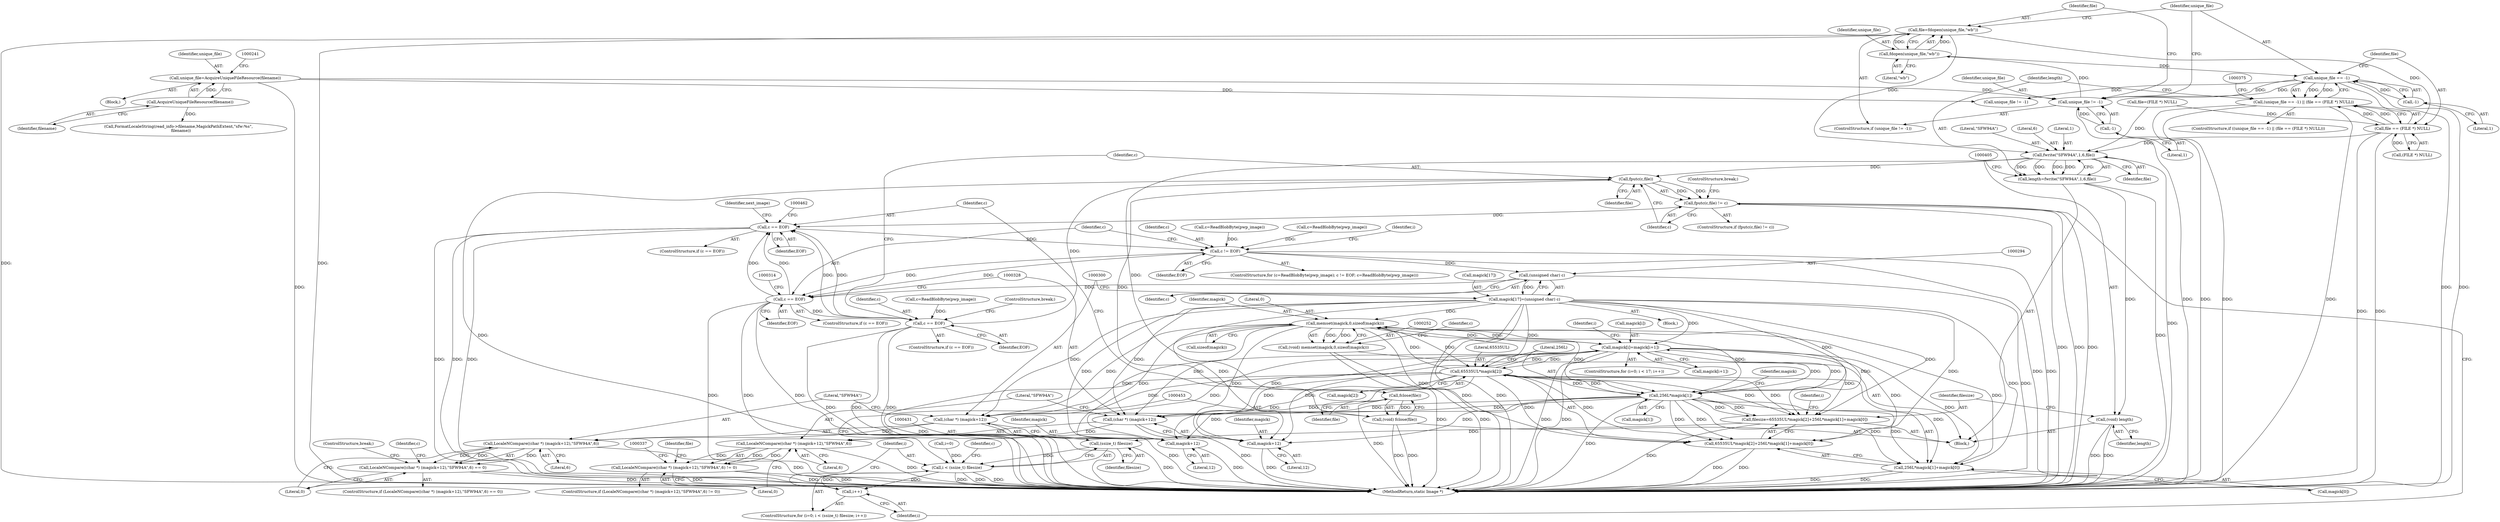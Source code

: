 digraph "0_ImageMagick_6b6bff054d569a77973f2140c0e86366e6168a6c_2@API" {
"1000357" [label="(Call,file=fdopen(unique_file,\"wb\"))"];
"1000359" [label="(Call,fdopen(unique_file,\"wb\"))"];
"1000353" [label="(Call,unique_file != -1)"];
"1000364" [label="(Call,unique_file == -1)"];
"1000366" [label="(Call,-1)"];
"1000236" [label="(Call,unique_file=AcquireUniqueFileResource(filename))"];
"1000238" [label="(Call,AcquireUniqueFileResource(filename))"];
"1000355" [label="(Call,-1)"];
"1000368" [label="(Call,file == (FILE *) NULL)"];
"1000363" [label="(Call,(unique_file == -1) || (file == (FILE *) NULL))"];
"1000399" [label="(Call,fwrite(\"SFW94A\",1,6,file))"];
"1000397" [label="(Call,length=fwrite(\"SFW94A\",1,6,file))"];
"1000404" [label="(Call,(void) length)"];
"1000447" [label="(Call,fputc(c,file))"];
"1000446" [label="(Call,fputc(c,file) != c)"];
"1000457" [label="(Call,c == EOF)"];
"1000263" [label="(Call,c != EOF)"];
"1000293" [label="(Call,(unsigned char) c)"];
"1000289" [label="(Call,magick[17]=(unsigned char) c)"];
"1000253" [label="(Call,memset(magick,0,sizeof(magick)))"];
"1000251" [label="(Call,(void) memset(magick,0,sizeof(magick)))"];
"1000280" [label="(Call,magick[i]=magick[i+1])"];
"1000299" [label="(Call,(char *) (magick+12))"];
"1000298" [label="(Call,LocaleNCompare((char *) (magick+12),\"SFW94A\",6))"];
"1000297" [label="(Call,LocaleNCompare((char *) (magick+12),\"SFW94A\",6) == 0)"];
"1000301" [label="(Call,magick+12)"];
"1000327" [label="(Call,(char *) (magick+12))"];
"1000326" [label="(Call,LocaleNCompare((char *) (magick+12),\"SFW94A\",6))"];
"1000325" [label="(Call,LocaleNCompare((char *) (magick+12),\"SFW94A\",6) != 0)"];
"1000329" [label="(Call,magick+12)"];
"1000407" [label="(Call,filesize=65535UL*magick[2]+256L*magick[1]+magick[0])"];
"1000430" [label="(Call,(ssize_t) filesize)"];
"1000428" [label="(Call,i < (ssize_t) filesize)"];
"1000433" [label="(Call,i++)"];
"1000410" [label="(Call,65535UL*magick[2])"];
"1000409" [label="(Call,65535UL*magick[2]+256L*magick[1]+magick[0])"];
"1000416" [label="(Call,256L*magick[1])"];
"1000415" [label="(Call,256L*magick[1]+magick[0])"];
"1000309" [label="(Call,c == EOF)"];
"1000441" [label="(Call,c == EOF)"];
"1000454" [label="(Call,fclose(file))"];
"1000452" [label="(Call,(void) fclose(file))"];
"1000334" [label="(Literal,0)"];
"1000441" [label="(Call,c == EOF)"];
"1000457" [label="(Call,c == EOF)"];
"1000253" [label="(Call,memset(magick,0,sizeof(magick)))"];
"1000264" [label="(Identifier,c)"];
"1000251" [label="(Call,(void) memset(magick,0,sizeof(magick)))"];
"1000454" [label="(Call,fclose(file))"];
"1000293" [label="(Call,(unsigned char) c)"];
"1000436" [label="(Call,c=ReadBlobByte(pwp_image))"];
"1000325" [label="(Call,LocaleNCompare((char *) (magick+12),\"SFW94A\",6) != 0)"];
"1000298" [label="(Call,LocaleNCompare((char *) (magick+12),\"SFW94A\",6))"];
"1000422" [label="(Identifier,magick)"];
"1000418" [label="(Call,magick[1])"];
"1000402" [label="(Literal,6)"];
"1000358" [label="(Identifier,file)"];
"1000333" [label="(Literal,6)"];
"1000578" [label="(Call,unique_file != -1)"];
"1000263" [label="(Call,c != EOF)"];
"1000324" [label="(ControlStructure,if (LocaleNCompare((char *) (magick+12),\"SFW94A\",6) != 0))"];
"1000448" [label="(Identifier,c)"];
"1000296" [label="(ControlStructure,if (LocaleNCompare((char *) (magick+12),\"SFW94A\",6) == 0))"];
"1000404" [label="(Call,(void) length)"];
"1000289" [label="(Call,magick[17]=(unsigned char) c)"];
"1000270" [label="(Block,)"];
"1000302" [label="(Identifier,magick)"];
"1000284" [label="(Call,magick[i+1])"];
"1000458" [label="(Identifier,c)"];
"1000332" [label="(Literal,\"SFW94A\")"];
"1000444" [label="(ControlStructure,break;)"];
"1000361" [label="(Literal,\"wb\")"];
"1000397" [label="(Call,length=fwrite(\"SFW94A\",1,6,file))"];
"1000331" [label="(Literal,12)"];
"1000250" [label="(Block,)"];
"1000290" [label="(Call,magick[17])"];
"1000635" [label="(MethodReturn,static Image *)"];
"1000357" [label="(Call,file=fdopen(unique_file,\"wb\"))"];
"1000306" [label="(Literal,0)"];
"1000369" [label="(Identifier,file)"];
"1000297" [label="(Call,LocaleNCompare((char *) (magick+12),\"SFW94A\",6) == 0)"];
"1000311" [label="(Identifier,EOF)"];
"1000432" [label="(Identifier,filesize)"];
"1000368" [label="(Call,file == (FILE *) NULL)"];
"1000451" [label="(ControlStructure,break;)"];
"1000366" [label="(Call,-1)"];
"1000398" [label="(Identifier,length)"];
"1000401" [label="(Literal,1)"];
"1000450" [label="(Identifier,c)"];
"1000280" [label="(Call,magick[i]=magick[i+1])"];
"1000352" [label="(ControlStructure,if (unique_file != -1))"];
"1000301" [label="(Call,magick+12)"];
"1000354" [label="(Identifier,unique_file)"];
"1000370" [label="(Call,(FILE *) NULL)"];
"1000299" [label="(Call,(char *) (magick+12))"];
"1000428" [label="(Call,i < (ssize_t) filesize)"];
"1000416" [label="(Call,256L*magick[1])"];
"1000259" [label="(Call,c=ReadBlobByte(pwp_image))"];
"1000305" [label="(Literal,6)"];
"1000445" [label="(ControlStructure,if (fputc(c,file) != c))"];
"1000353" [label="(Call,unique_file != -1)"];
"1000367" [label="(Literal,1)"];
"1000255" [label="(Literal,0)"];
"1000267" [label="(Identifier,c)"];
"1000271" [label="(ControlStructure,for (i=0; i < 17; i++))"];
"1000440" [label="(ControlStructure,if (c == EOF))"];
"1000426" [label="(Identifier,i)"];
"1000473" [label="(Identifier,next_image)"];
"1000310" [label="(Identifier,c)"];
"1000254" [label="(Identifier,magick)"];
"1000295" [label="(Identifier,c)"];
"1000307" [label="(ControlStructure,break;)"];
"1000412" [label="(Call,magick[2])"];
"1000266" [label="(Call,c=ReadBlobByte(pwp_image))"];
"1000363" [label="(Call,(unique_file == -1) || (file == (FILE *) NULL))"];
"1000273" [label="(Identifier,i)"];
"1000281" [label="(Call,magick[i])"];
"1000434" [label="(Identifier,i)"];
"1000326" [label="(Call,LocaleNCompare((char *) (magick+12),\"SFW94A\",6))"];
"1000303" [label="(Literal,12)"];
"1000237" [label="(Identifier,unique_file)"];
"1000446" [label="(Call,fputc(c,file) != c)"];
"1000260" [label="(Identifier,c)"];
"1000242" [label="(Call,FormatLocaleString(read_info->filename,MagickPathExtent,\"sfw:%s\",\n    filename))"];
"1000456" [label="(ControlStructure,if (c == EOF))"];
"1000308" [label="(ControlStructure,if (c == EOF))"];
"1000355" [label="(Call,-1)"];
"1000430" [label="(Call,(ssize_t) filesize)"];
"1000417" [label="(Literal,256L)"];
"1000327" [label="(Call,(char *) (magick+12))"];
"1000425" [label="(Call,i=0)"];
"1000348" [label="(Identifier,file)"];
"1000452" [label="(Call,(void) fclose(file))"];
"1000360" [label="(Identifier,unique_file)"];
"1000239" [label="(Identifier,filename)"];
"1000409" [label="(Call,65535UL*magick[2]+256L*magick[1]+magick[0])"];
"1000459" [label="(Identifier,EOF)"];
"1000347" [label="(Call,file=(FILE *) NULL)"];
"1000362" [label="(ControlStructure,if ((unique_file == -1) || (file == (FILE *) NULL)))"];
"1000424" [label="(ControlStructure,for (i=0; i < (ssize_t) filesize; i++))"];
"1000403" [label="(Identifier,file)"];
"1000443" [label="(Identifier,EOF)"];
"1000406" [label="(Identifier,length)"];
"1000359" [label="(Call,fdopen(unique_file,\"wb\"))"];
"1000265" [label="(Identifier,EOF)"];
"1000447" [label="(Call,fputc(c,file))"];
"1000455" [label="(Identifier,file)"];
"1000408" [label="(Identifier,filesize)"];
"1000106" [label="(Block,)"];
"1000400" [label="(Literal,\"SFW94A\")"];
"1000437" [label="(Identifier,c)"];
"1000356" [label="(Literal,1)"];
"1000258" [label="(ControlStructure,for (c=ReadBlobByte(pwp_image); c != EOF; c=ReadBlobByte(pwp_image)))"];
"1000364" [label="(Call,unique_file == -1)"];
"1000256" [label="(Call,sizeof(magick))"];
"1000399" [label="(Call,fwrite(\"SFW94A\",1,6,file))"];
"1000411" [label="(Literal,65535UL)"];
"1000433" [label="(Call,i++)"];
"1000442" [label="(Identifier,c)"];
"1000410" [label="(Call,65535UL*magick[2])"];
"1000236" [label="(Call,unique_file=AcquireUniqueFileResource(filename))"];
"1000407" [label="(Call,filesize=65535UL*magick[2]+256L*magick[1]+magick[0])"];
"1000429" [label="(Identifier,i)"];
"1000415" [label="(Call,256L*magick[1]+magick[0])"];
"1000304" [label="(Literal,\"SFW94A\")"];
"1000421" [label="(Call,magick[0])"];
"1000329" [label="(Call,magick+12)"];
"1000365" [label="(Identifier,unique_file)"];
"1000330" [label="(Identifier,magick)"];
"1000238" [label="(Call,AcquireUniqueFileResource(filename))"];
"1000449" [label="(Identifier,file)"];
"1000279" [label="(Identifier,i)"];
"1000309" [label="(Call,c == EOF)"];
"1000357" -> "1000352"  [label="AST: "];
"1000357" -> "1000359"  [label="CFG: "];
"1000358" -> "1000357"  [label="AST: "];
"1000359" -> "1000357"  [label="AST: "];
"1000365" -> "1000357"  [label="CFG: "];
"1000357" -> "1000635"  [label="DDG: "];
"1000357" -> "1000635"  [label="DDG: "];
"1000359" -> "1000357"  [label="DDG: "];
"1000359" -> "1000357"  [label="DDG: "];
"1000357" -> "1000368"  [label="DDG: "];
"1000357" -> "1000399"  [label="DDG: "];
"1000359" -> "1000361"  [label="CFG: "];
"1000360" -> "1000359"  [label="AST: "];
"1000361" -> "1000359"  [label="AST: "];
"1000353" -> "1000359"  [label="DDG: "];
"1000359" -> "1000364"  [label="DDG: "];
"1000353" -> "1000352"  [label="AST: "];
"1000353" -> "1000355"  [label="CFG: "];
"1000354" -> "1000353"  [label="AST: "];
"1000355" -> "1000353"  [label="AST: "];
"1000358" -> "1000353"  [label="CFG: "];
"1000365" -> "1000353"  [label="CFG: "];
"1000353" -> "1000635"  [label="DDG: "];
"1000364" -> "1000353"  [label="DDG: "];
"1000236" -> "1000353"  [label="DDG: "];
"1000355" -> "1000353"  [label="DDG: "];
"1000353" -> "1000364"  [label="DDG: "];
"1000364" -> "1000363"  [label="AST: "];
"1000364" -> "1000366"  [label="CFG: "];
"1000365" -> "1000364"  [label="AST: "];
"1000366" -> "1000364"  [label="AST: "];
"1000369" -> "1000364"  [label="CFG: "];
"1000363" -> "1000364"  [label="CFG: "];
"1000364" -> "1000635"  [label="DDG: "];
"1000364" -> "1000635"  [label="DDG: "];
"1000364" -> "1000363"  [label="DDG: "];
"1000364" -> "1000363"  [label="DDG: "];
"1000366" -> "1000364"  [label="DDG: "];
"1000364" -> "1000578"  [label="DDG: "];
"1000366" -> "1000367"  [label="CFG: "];
"1000367" -> "1000366"  [label="AST: "];
"1000236" -> "1000106"  [label="AST: "];
"1000236" -> "1000238"  [label="CFG: "];
"1000237" -> "1000236"  [label="AST: "];
"1000238" -> "1000236"  [label="AST: "];
"1000241" -> "1000236"  [label="CFG: "];
"1000236" -> "1000635"  [label="DDG: "];
"1000238" -> "1000236"  [label="DDG: "];
"1000236" -> "1000578"  [label="DDG: "];
"1000238" -> "1000239"  [label="CFG: "];
"1000239" -> "1000238"  [label="AST: "];
"1000238" -> "1000242"  [label="DDG: "];
"1000355" -> "1000356"  [label="CFG: "];
"1000356" -> "1000355"  [label="AST: "];
"1000368" -> "1000363"  [label="AST: "];
"1000368" -> "1000370"  [label="CFG: "];
"1000369" -> "1000368"  [label="AST: "];
"1000370" -> "1000368"  [label="AST: "];
"1000363" -> "1000368"  [label="CFG: "];
"1000368" -> "1000635"  [label="DDG: "];
"1000368" -> "1000635"  [label="DDG: "];
"1000368" -> "1000363"  [label="DDG: "];
"1000368" -> "1000363"  [label="DDG: "];
"1000347" -> "1000368"  [label="DDG: "];
"1000370" -> "1000368"  [label="DDG: "];
"1000368" -> "1000399"  [label="DDG: "];
"1000363" -> "1000362"  [label="AST: "];
"1000375" -> "1000363"  [label="CFG: "];
"1000398" -> "1000363"  [label="CFG: "];
"1000363" -> "1000635"  [label="DDG: "];
"1000363" -> "1000635"  [label="DDG: "];
"1000363" -> "1000635"  [label="DDG: "];
"1000399" -> "1000397"  [label="AST: "];
"1000399" -> "1000403"  [label="CFG: "];
"1000400" -> "1000399"  [label="AST: "];
"1000401" -> "1000399"  [label="AST: "];
"1000402" -> "1000399"  [label="AST: "];
"1000403" -> "1000399"  [label="AST: "];
"1000397" -> "1000399"  [label="CFG: "];
"1000399" -> "1000635"  [label="DDG: "];
"1000399" -> "1000397"  [label="DDG: "];
"1000399" -> "1000397"  [label="DDG: "];
"1000399" -> "1000397"  [label="DDG: "];
"1000399" -> "1000397"  [label="DDG: "];
"1000347" -> "1000399"  [label="DDG: "];
"1000399" -> "1000447"  [label="DDG: "];
"1000399" -> "1000454"  [label="DDG: "];
"1000397" -> "1000250"  [label="AST: "];
"1000398" -> "1000397"  [label="AST: "];
"1000405" -> "1000397"  [label="CFG: "];
"1000397" -> "1000635"  [label="DDG: "];
"1000397" -> "1000404"  [label="DDG: "];
"1000404" -> "1000250"  [label="AST: "];
"1000404" -> "1000406"  [label="CFG: "];
"1000405" -> "1000404"  [label="AST: "];
"1000406" -> "1000404"  [label="AST: "];
"1000408" -> "1000404"  [label="CFG: "];
"1000404" -> "1000635"  [label="DDG: "];
"1000404" -> "1000635"  [label="DDG: "];
"1000447" -> "1000446"  [label="AST: "];
"1000447" -> "1000449"  [label="CFG: "];
"1000448" -> "1000447"  [label="AST: "];
"1000449" -> "1000447"  [label="AST: "];
"1000450" -> "1000447"  [label="CFG: "];
"1000447" -> "1000635"  [label="DDG: "];
"1000447" -> "1000446"  [label="DDG: "];
"1000447" -> "1000446"  [label="DDG: "];
"1000441" -> "1000447"  [label="DDG: "];
"1000447" -> "1000454"  [label="DDG: "];
"1000446" -> "1000445"  [label="AST: "];
"1000446" -> "1000450"  [label="CFG: "];
"1000450" -> "1000446"  [label="AST: "];
"1000451" -> "1000446"  [label="CFG: "];
"1000434" -> "1000446"  [label="CFG: "];
"1000446" -> "1000635"  [label="DDG: "];
"1000446" -> "1000635"  [label="DDG: "];
"1000446" -> "1000635"  [label="DDG: "];
"1000446" -> "1000457"  [label="DDG: "];
"1000457" -> "1000456"  [label="AST: "];
"1000457" -> "1000459"  [label="CFG: "];
"1000458" -> "1000457"  [label="AST: "];
"1000459" -> "1000457"  [label="AST: "];
"1000462" -> "1000457"  [label="CFG: "];
"1000473" -> "1000457"  [label="CFG: "];
"1000457" -> "1000635"  [label="DDG: "];
"1000457" -> "1000635"  [label="DDG: "];
"1000457" -> "1000635"  [label="DDG: "];
"1000457" -> "1000263"  [label="DDG: "];
"1000309" -> "1000457"  [label="DDG: "];
"1000309" -> "1000457"  [label="DDG: "];
"1000441" -> "1000457"  [label="DDG: "];
"1000441" -> "1000457"  [label="DDG: "];
"1000263" -> "1000258"  [label="AST: "];
"1000263" -> "1000265"  [label="CFG: "];
"1000264" -> "1000263"  [label="AST: "];
"1000265" -> "1000263"  [label="AST: "];
"1000273" -> "1000263"  [label="CFG: "];
"1000310" -> "1000263"  [label="CFG: "];
"1000263" -> "1000635"  [label="DDG: "];
"1000263" -> "1000635"  [label="DDG: "];
"1000259" -> "1000263"  [label="DDG: "];
"1000266" -> "1000263"  [label="DDG: "];
"1000263" -> "1000293"  [label="DDG: "];
"1000263" -> "1000309"  [label="DDG: "];
"1000263" -> "1000309"  [label="DDG: "];
"1000293" -> "1000289"  [label="AST: "];
"1000293" -> "1000295"  [label="CFG: "];
"1000294" -> "1000293"  [label="AST: "];
"1000295" -> "1000293"  [label="AST: "];
"1000289" -> "1000293"  [label="CFG: "];
"1000293" -> "1000635"  [label="DDG: "];
"1000293" -> "1000289"  [label="DDG: "];
"1000293" -> "1000309"  [label="DDG: "];
"1000289" -> "1000270"  [label="AST: "];
"1000290" -> "1000289"  [label="AST: "];
"1000300" -> "1000289"  [label="CFG: "];
"1000289" -> "1000635"  [label="DDG: "];
"1000289" -> "1000635"  [label="DDG: "];
"1000289" -> "1000253"  [label="DDG: "];
"1000289" -> "1000280"  [label="DDG: "];
"1000289" -> "1000299"  [label="DDG: "];
"1000289" -> "1000301"  [label="DDG: "];
"1000289" -> "1000327"  [label="DDG: "];
"1000289" -> "1000329"  [label="DDG: "];
"1000289" -> "1000407"  [label="DDG: "];
"1000289" -> "1000410"  [label="DDG: "];
"1000289" -> "1000409"  [label="DDG: "];
"1000289" -> "1000416"  [label="DDG: "];
"1000289" -> "1000415"  [label="DDG: "];
"1000253" -> "1000251"  [label="AST: "];
"1000253" -> "1000256"  [label="CFG: "];
"1000254" -> "1000253"  [label="AST: "];
"1000255" -> "1000253"  [label="AST: "];
"1000256" -> "1000253"  [label="AST: "];
"1000251" -> "1000253"  [label="CFG: "];
"1000253" -> "1000251"  [label="DDG: "];
"1000253" -> "1000251"  [label="DDG: "];
"1000410" -> "1000253"  [label="DDG: "];
"1000416" -> "1000253"  [label="DDG: "];
"1000280" -> "1000253"  [label="DDG: "];
"1000253" -> "1000280"  [label="DDG: "];
"1000253" -> "1000299"  [label="DDG: "];
"1000253" -> "1000301"  [label="DDG: "];
"1000253" -> "1000327"  [label="DDG: "];
"1000253" -> "1000329"  [label="DDG: "];
"1000253" -> "1000407"  [label="DDG: "];
"1000253" -> "1000410"  [label="DDG: "];
"1000253" -> "1000409"  [label="DDG: "];
"1000253" -> "1000416"  [label="DDG: "];
"1000253" -> "1000415"  [label="DDG: "];
"1000251" -> "1000250"  [label="AST: "];
"1000252" -> "1000251"  [label="AST: "];
"1000260" -> "1000251"  [label="CFG: "];
"1000251" -> "1000635"  [label="DDG: "];
"1000251" -> "1000635"  [label="DDG: "];
"1000280" -> "1000271"  [label="AST: "];
"1000280" -> "1000284"  [label="CFG: "];
"1000281" -> "1000280"  [label="AST: "];
"1000284" -> "1000280"  [label="AST: "];
"1000279" -> "1000280"  [label="CFG: "];
"1000280" -> "1000635"  [label="DDG: "];
"1000280" -> "1000635"  [label="DDG: "];
"1000410" -> "1000280"  [label="DDG: "];
"1000416" -> "1000280"  [label="DDG: "];
"1000280" -> "1000299"  [label="DDG: "];
"1000280" -> "1000301"  [label="DDG: "];
"1000280" -> "1000327"  [label="DDG: "];
"1000280" -> "1000329"  [label="DDG: "];
"1000280" -> "1000407"  [label="DDG: "];
"1000280" -> "1000410"  [label="DDG: "];
"1000280" -> "1000409"  [label="DDG: "];
"1000280" -> "1000416"  [label="DDG: "];
"1000280" -> "1000415"  [label="DDG: "];
"1000299" -> "1000298"  [label="AST: "];
"1000299" -> "1000301"  [label="CFG: "];
"1000300" -> "1000299"  [label="AST: "];
"1000301" -> "1000299"  [label="AST: "];
"1000304" -> "1000299"  [label="CFG: "];
"1000299" -> "1000635"  [label="DDG: "];
"1000299" -> "1000298"  [label="DDG: "];
"1000410" -> "1000299"  [label="DDG: "];
"1000416" -> "1000299"  [label="DDG: "];
"1000298" -> "1000297"  [label="AST: "];
"1000298" -> "1000305"  [label="CFG: "];
"1000304" -> "1000298"  [label="AST: "];
"1000305" -> "1000298"  [label="AST: "];
"1000306" -> "1000298"  [label="CFG: "];
"1000298" -> "1000635"  [label="DDG: "];
"1000298" -> "1000297"  [label="DDG: "];
"1000298" -> "1000297"  [label="DDG: "];
"1000298" -> "1000297"  [label="DDG: "];
"1000297" -> "1000296"  [label="AST: "];
"1000297" -> "1000306"  [label="CFG: "];
"1000306" -> "1000297"  [label="AST: "];
"1000307" -> "1000297"  [label="CFG: "];
"1000267" -> "1000297"  [label="CFG: "];
"1000297" -> "1000635"  [label="DDG: "];
"1000297" -> "1000635"  [label="DDG: "];
"1000301" -> "1000303"  [label="CFG: "];
"1000302" -> "1000301"  [label="AST: "];
"1000303" -> "1000301"  [label="AST: "];
"1000301" -> "1000635"  [label="DDG: "];
"1000410" -> "1000301"  [label="DDG: "];
"1000416" -> "1000301"  [label="DDG: "];
"1000327" -> "1000326"  [label="AST: "];
"1000327" -> "1000329"  [label="CFG: "];
"1000328" -> "1000327"  [label="AST: "];
"1000329" -> "1000327"  [label="AST: "];
"1000332" -> "1000327"  [label="CFG: "];
"1000327" -> "1000635"  [label="DDG: "];
"1000327" -> "1000326"  [label="DDG: "];
"1000410" -> "1000327"  [label="DDG: "];
"1000416" -> "1000327"  [label="DDG: "];
"1000326" -> "1000325"  [label="AST: "];
"1000326" -> "1000333"  [label="CFG: "];
"1000332" -> "1000326"  [label="AST: "];
"1000333" -> "1000326"  [label="AST: "];
"1000334" -> "1000326"  [label="CFG: "];
"1000326" -> "1000635"  [label="DDG: "];
"1000326" -> "1000325"  [label="DDG: "];
"1000326" -> "1000325"  [label="DDG: "];
"1000326" -> "1000325"  [label="DDG: "];
"1000325" -> "1000324"  [label="AST: "];
"1000325" -> "1000334"  [label="CFG: "];
"1000334" -> "1000325"  [label="AST: "];
"1000337" -> "1000325"  [label="CFG: "];
"1000348" -> "1000325"  [label="CFG: "];
"1000325" -> "1000635"  [label="DDG: "];
"1000325" -> "1000635"  [label="DDG: "];
"1000329" -> "1000331"  [label="CFG: "];
"1000330" -> "1000329"  [label="AST: "];
"1000331" -> "1000329"  [label="AST: "];
"1000329" -> "1000635"  [label="DDG: "];
"1000410" -> "1000329"  [label="DDG: "];
"1000416" -> "1000329"  [label="DDG: "];
"1000407" -> "1000250"  [label="AST: "];
"1000407" -> "1000409"  [label="CFG: "];
"1000408" -> "1000407"  [label="AST: "];
"1000409" -> "1000407"  [label="AST: "];
"1000426" -> "1000407"  [label="CFG: "];
"1000407" -> "1000635"  [label="DDG: "];
"1000410" -> "1000407"  [label="DDG: "];
"1000410" -> "1000407"  [label="DDG: "];
"1000416" -> "1000407"  [label="DDG: "];
"1000416" -> "1000407"  [label="DDG: "];
"1000407" -> "1000430"  [label="DDG: "];
"1000430" -> "1000428"  [label="AST: "];
"1000430" -> "1000432"  [label="CFG: "];
"1000431" -> "1000430"  [label="AST: "];
"1000432" -> "1000430"  [label="AST: "];
"1000428" -> "1000430"  [label="CFG: "];
"1000430" -> "1000635"  [label="DDG: "];
"1000430" -> "1000428"  [label="DDG: "];
"1000428" -> "1000424"  [label="AST: "];
"1000429" -> "1000428"  [label="AST: "];
"1000437" -> "1000428"  [label="CFG: "];
"1000453" -> "1000428"  [label="CFG: "];
"1000428" -> "1000635"  [label="DDG: "];
"1000428" -> "1000635"  [label="DDG: "];
"1000428" -> "1000635"  [label="DDG: "];
"1000433" -> "1000428"  [label="DDG: "];
"1000425" -> "1000428"  [label="DDG: "];
"1000428" -> "1000433"  [label="DDG: "];
"1000433" -> "1000424"  [label="AST: "];
"1000433" -> "1000434"  [label="CFG: "];
"1000434" -> "1000433"  [label="AST: "];
"1000429" -> "1000433"  [label="CFG: "];
"1000410" -> "1000409"  [label="AST: "];
"1000410" -> "1000412"  [label="CFG: "];
"1000411" -> "1000410"  [label="AST: "];
"1000412" -> "1000410"  [label="AST: "];
"1000417" -> "1000410"  [label="CFG: "];
"1000410" -> "1000635"  [label="DDG: "];
"1000410" -> "1000409"  [label="DDG: "];
"1000410" -> "1000409"  [label="DDG: "];
"1000416" -> "1000410"  [label="DDG: "];
"1000410" -> "1000416"  [label="DDG: "];
"1000410" -> "1000415"  [label="DDG: "];
"1000409" -> "1000415"  [label="CFG: "];
"1000415" -> "1000409"  [label="AST: "];
"1000409" -> "1000635"  [label="DDG: "];
"1000409" -> "1000635"  [label="DDG: "];
"1000416" -> "1000409"  [label="DDG: "];
"1000416" -> "1000409"  [label="DDG: "];
"1000416" -> "1000415"  [label="AST: "];
"1000416" -> "1000418"  [label="CFG: "];
"1000417" -> "1000416"  [label="AST: "];
"1000418" -> "1000416"  [label="AST: "];
"1000422" -> "1000416"  [label="CFG: "];
"1000416" -> "1000635"  [label="DDG: "];
"1000416" -> "1000415"  [label="DDG: "];
"1000416" -> "1000415"  [label="DDG: "];
"1000415" -> "1000421"  [label="CFG: "];
"1000421" -> "1000415"  [label="AST: "];
"1000415" -> "1000635"  [label="DDG: "];
"1000415" -> "1000635"  [label="DDG: "];
"1000309" -> "1000308"  [label="AST: "];
"1000309" -> "1000311"  [label="CFG: "];
"1000310" -> "1000309"  [label="AST: "];
"1000311" -> "1000309"  [label="AST: "];
"1000314" -> "1000309"  [label="CFG: "];
"1000328" -> "1000309"  [label="CFG: "];
"1000309" -> "1000635"  [label="DDG: "];
"1000309" -> "1000635"  [label="DDG: "];
"1000309" -> "1000635"  [label="DDG: "];
"1000309" -> "1000441"  [label="DDG: "];
"1000441" -> "1000440"  [label="AST: "];
"1000441" -> "1000443"  [label="CFG: "];
"1000442" -> "1000441"  [label="AST: "];
"1000443" -> "1000441"  [label="AST: "];
"1000444" -> "1000441"  [label="CFG: "];
"1000448" -> "1000441"  [label="CFG: "];
"1000441" -> "1000635"  [label="DDG: "];
"1000441" -> "1000635"  [label="DDG: "];
"1000441" -> "1000635"  [label="DDG: "];
"1000436" -> "1000441"  [label="DDG: "];
"1000454" -> "1000452"  [label="AST: "];
"1000454" -> "1000455"  [label="CFG: "];
"1000455" -> "1000454"  [label="AST: "];
"1000452" -> "1000454"  [label="CFG: "];
"1000454" -> "1000635"  [label="DDG: "];
"1000454" -> "1000452"  [label="DDG: "];
"1000452" -> "1000250"  [label="AST: "];
"1000453" -> "1000452"  [label="AST: "];
"1000458" -> "1000452"  [label="CFG: "];
"1000452" -> "1000635"  [label="DDG: "];
"1000452" -> "1000635"  [label="DDG: "];
}
